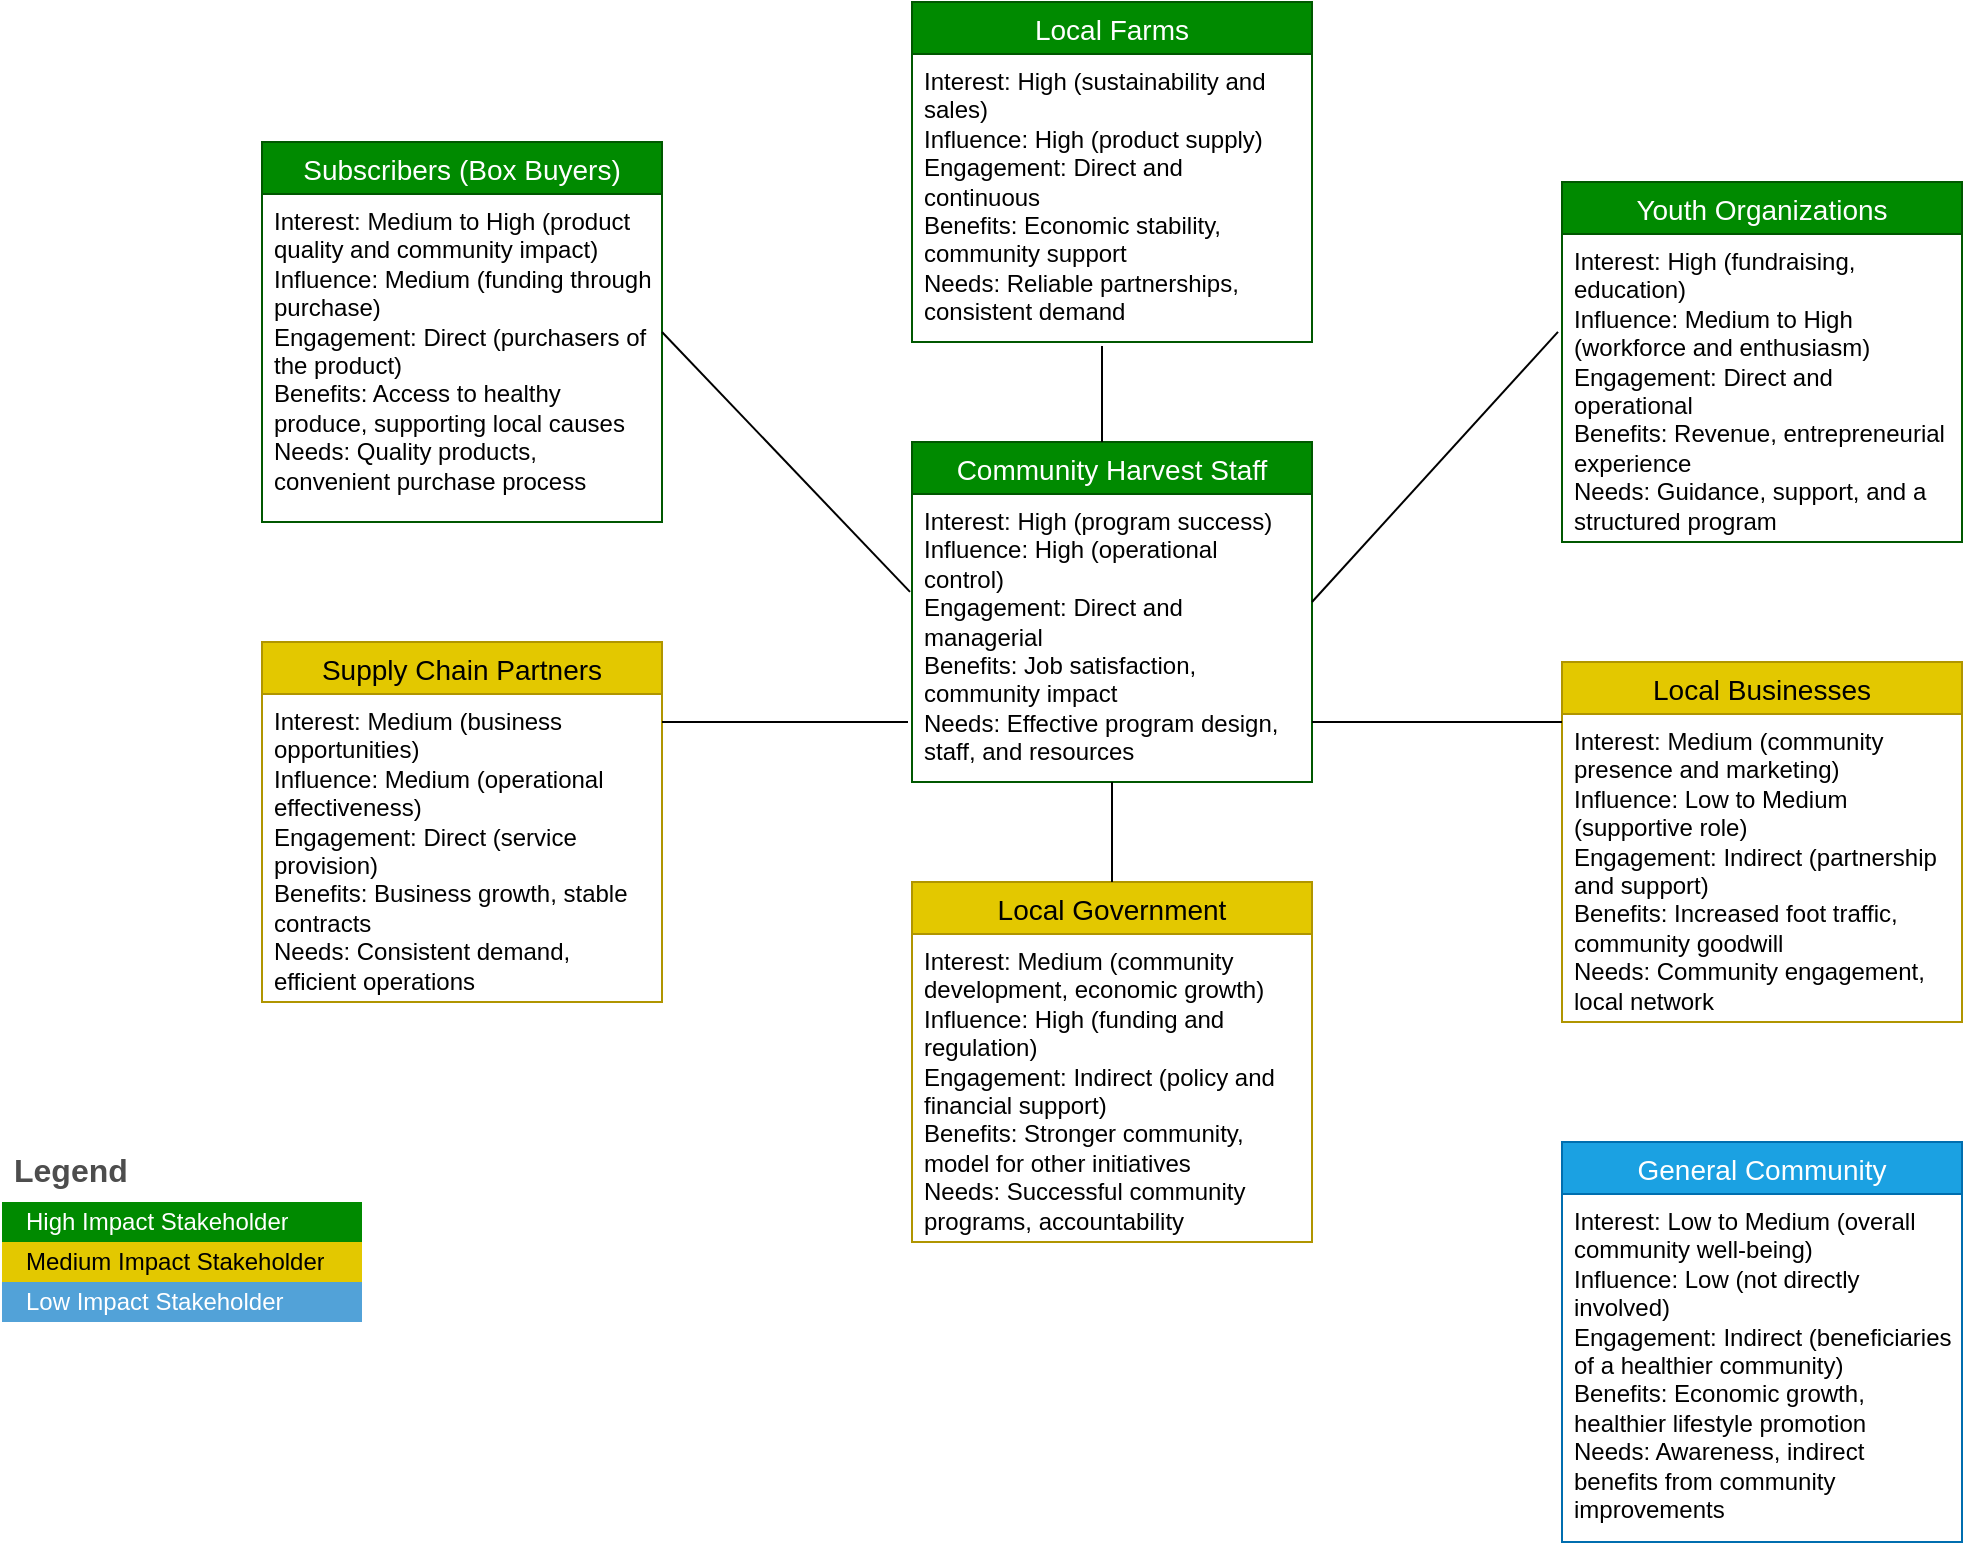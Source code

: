 <mxfile version="22.1.0" type="github">
  <diagram name="Page-1" id="6RKQ8QhR36Z80OGBRJqj">
    <mxGraphModel dx="1434" dy="782" grid="1" gridSize="10" guides="1" tooltips="1" connect="1" arrows="1" fold="1" page="1" pageScale="1" pageWidth="1169" pageHeight="827" math="0" shadow="0">
      <root>
        <mxCell id="0" />
        <mxCell id="1" parent="0" />
        <mxCell id="NoS7vFIJSqxGMSYtHHq9-10" value="Local Farms" style="swimlane;fontStyle=0;childLayout=stackLayout;horizontal=1;startSize=26;horizontalStack=0;resizeParent=1;resizeParentMax=0;resizeLast=0;collapsible=1;marginBottom=0;align=center;fontSize=14;fillColor=#008a00;fontColor=#ffffff;strokeColor=#005700;" vertex="1" parent="1">
          <mxGeometry x="485" y="40" width="200" height="170" as="geometry" />
        </mxCell>
        <mxCell id="NoS7vFIJSqxGMSYtHHq9-11" value="&lt;div&gt;Interest: High (sustainability and sales)&lt;/div&gt;&lt;div&gt;Influence: High (product supply)&lt;/div&gt;&lt;div&gt;Engagement: Direct and continuous&lt;/div&gt;&lt;div&gt;Benefits: Economic stability, community support&lt;/div&gt;&lt;div&gt;Needs: Reliable partnerships, consistent demand&lt;/div&gt;" style="text;strokeColor=none;fillColor=none;spacingLeft=4;spacingRight=4;overflow=hidden;rotatable=0;points=[[0,0.5],[1,0.5]];portConstraint=eastwest;fontSize=12;whiteSpace=wrap;html=1;" vertex="1" parent="NoS7vFIJSqxGMSYtHHq9-10">
          <mxGeometry y="26" width="200" height="144" as="geometry" />
        </mxCell>
        <mxCell id="NoS7vFIJSqxGMSYtHHq9-16" value="Youth Organizations" style="swimlane;fontStyle=0;childLayout=stackLayout;horizontal=1;startSize=26;horizontalStack=0;resizeParent=1;resizeParentMax=0;resizeLast=0;collapsible=1;marginBottom=0;align=center;fontSize=14;fillColor=#008a00;fontColor=#ffffff;strokeColor=#005700;" vertex="1" parent="1">
          <mxGeometry x="810" y="130" width="200" height="180" as="geometry" />
        </mxCell>
        <mxCell id="NoS7vFIJSqxGMSYtHHq9-17" value="&lt;div&gt;Interest: High (fundraising, education)&lt;/div&gt;&lt;div&gt;Influence: Medium to High (workforce and enthusiasm)&lt;/div&gt;&lt;div&gt;Engagement: Direct and operational&lt;/div&gt;&lt;div&gt;Benefits: Revenue, entrepreneurial experience&lt;/div&gt;&lt;div&gt;Needs: Guidance, support, and a structured program&lt;/div&gt;" style="text;strokeColor=none;fillColor=none;spacingLeft=4;spacingRight=4;overflow=hidden;rotatable=0;points=[[0,0.5],[1,0.5]];portConstraint=eastwest;fontSize=12;whiteSpace=wrap;html=1;" vertex="1" parent="NoS7vFIJSqxGMSYtHHq9-16">
          <mxGeometry y="26" width="200" height="154" as="geometry" />
        </mxCell>
        <mxCell id="NoS7vFIJSqxGMSYtHHq9-18" value="Subscribers (Box Buyers)" style="swimlane;fontStyle=0;childLayout=stackLayout;horizontal=1;startSize=26;horizontalStack=0;resizeParent=1;resizeParentMax=0;resizeLast=0;collapsible=1;marginBottom=0;align=center;fontSize=14;fillColor=#008a00;fontColor=#ffffff;strokeColor=#005700;" vertex="1" parent="1">
          <mxGeometry x="160" y="110" width="200" height="190" as="geometry" />
        </mxCell>
        <mxCell id="NoS7vFIJSqxGMSYtHHq9-19" value="&lt;div&gt;Interest: Medium to High (product quality and community impact)&lt;/div&gt;&lt;div&gt;Influence: Medium (funding through purchase)&lt;/div&gt;&lt;div&gt;Engagement: Direct (purchasers of the product)&lt;/div&gt;&lt;div&gt;Benefits: Access to healthy produce, supporting local causes&lt;/div&gt;&lt;div&gt;Needs: Quality products, convenient purchase process&lt;/div&gt;" style="text;strokeColor=none;fillColor=none;spacingLeft=4;spacingRight=4;overflow=hidden;rotatable=0;points=[[0,0.5],[1,0.5]];portConstraint=eastwest;fontSize=12;whiteSpace=wrap;html=1;" vertex="1" parent="NoS7vFIJSqxGMSYtHHq9-18">
          <mxGeometry y="26" width="200" height="164" as="geometry" />
        </mxCell>
        <mxCell id="NoS7vFIJSqxGMSYtHHq9-20" value="Community Harvest Staff" style="swimlane;fontStyle=0;childLayout=stackLayout;horizontal=1;startSize=26;horizontalStack=0;resizeParent=1;resizeParentMax=0;resizeLast=0;collapsible=1;marginBottom=0;align=center;fontSize=14;fillColor=#008a00;strokeColor=#005700;fontColor=#ffffff;" vertex="1" parent="1">
          <mxGeometry x="485" y="260" width="200" height="170" as="geometry" />
        </mxCell>
        <mxCell id="NoS7vFIJSqxGMSYtHHq9-21" value="&lt;div&gt;Interest: High (program success)&lt;/div&gt;&lt;div&gt;Influence: High (operational control)&lt;/div&gt;&lt;div&gt;Engagement: Direct and managerial&lt;/div&gt;&lt;div&gt;Benefits: Job satisfaction, community impact&lt;/div&gt;&lt;div&gt;Needs: Effective program design, staff, and resources&lt;/div&gt;" style="text;strokeColor=none;fillColor=none;spacingLeft=4;spacingRight=4;overflow=hidden;rotatable=0;points=[[0,0.5],[1,0.5]];portConstraint=eastwest;fontSize=12;whiteSpace=wrap;html=1;" vertex="1" parent="NoS7vFIJSqxGMSYtHHq9-20">
          <mxGeometry y="26" width="200" height="144" as="geometry" />
        </mxCell>
        <mxCell id="NoS7vFIJSqxGMSYtHHq9-22" value="Local Businesses" style="swimlane;fontStyle=0;childLayout=stackLayout;horizontal=1;startSize=26;horizontalStack=0;resizeParent=1;resizeParentMax=0;resizeLast=0;collapsible=1;marginBottom=0;align=center;fontSize=14;fillColor=#e3c800;fontColor=#000000;strokeColor=#B09500;" vertex="1" parent="1">
          <mxGeometry x="810" y="370" width="200" height="180" as="geometry" />
        </mxCell>
        <mxCell id="NoS7vFIJSqxGMSYtHHq9-23" value="&lt;div&gt;Interest: Medium (community presence and marketing)&lt;/div&gt;&lt;div&gt;Influence: Low to Medium (supportive role)&lt;/div&gt;&lt;div&gt;Engagement: Indirect (partnership and support)&lt;/div&gt;&lt;div&gt;Benefits: Increased foot traffic, community goodwill&lt;/div&gt;&lt;div&gt;Needs: Community engagement, local network&lt;/div&gt;" style="text;strokeColor=none;fillColor=none;spacingLeft=4;spacingRight=4;overflow=hidden;rotatable=0;points=[[0,0.5],[1,0.5]];portConstraint=eastwest;fontSize=12;whiteSpace=wrap;html=1;" vertex="1" parent="NoS7vFIJSqxGMSYtHHq9-22">
          <mxGeometry y="26" width="200" height="154" as="geometry" />
        </mxCell>
        <mxCell id="NoS7vFIJSqxGMSYtHHq9-24" value="General Community" style="swimlane;fontStyle=0;childLayout=stackLayout;horizontal=1;startSize=26;horizontalStack=0;resizeParent=1;resizeParentMax=0;resizeLast=0;collapsible=1;marginBottom=0;align=center;fontSize=14;fillColor=#1ba1e2;fontColor=#ffffff;strokeColor=#006EAF;" vertex="1" parent="1">
          <mxGeometry x="810" y="610" width="200" height="200" as="geometry" />
        </mxCell>
        <mxCell id="NoS7vFIJSqxGMSYtHHq9-25" value="&lt;div&gt;Interest: Low to Medium (overall community well-being)&lt;/div&gt;&lt;div&gt;Influence: Low (not directly involved)&lt;/div&gt;&lt;div&gt;Engagement: Indirect (beneficiaries of a healthier community)&lt;/div&gt;&lt;div&gt;Benefits: Economic growth, healthier lifestyle promotion&lt;/div&gt;&lt;div&gt;Needs: Awareness, indirect benefits from community improvements&lt;/div&gt;" style="text;strokeColor=none;fillColor=none;spacingLeft=4;spacingRight=4;overflow=hidden;rotatable=0;points=[[0,0.5],[1,0.5]];portConstraint=eastwest;fontSize=12;whiteSpace=wrap;html=1;" vertex="1" parent="NoS7vFIJSqxGMSYtHHq9-24">
          <mxGeometry y="26" width="200" height="174" as="geometry" />
        </mxCell>
        <mxCell id="NoS7vFIJSqxGMSYtHHq9-26" value="Local Government" style="swimlane;fontStyle=0;childLayout=stackLayout;horizontal=1;startSize=26;horizontalStack=0;resizeParent=1;resizeParentMax=0;resizeLast=0;collapsible=1;marginBottom=0;align=center;fontSize=14;fillColor=#e3c800;fontColor=#000000;strokeColor=#B09500;" vertex="1" parent="1">
          <mxGeometry x="485" y="480" width="200" height="180" as="geometry" />
        </mxCell>
        <mxCell id="NoS7vFIJSqxGMSYtHHq9-27" value="&lt;div&gt;Interest: Medium (community development, economic growth)&lt;/div&gt;&lt;div&gt;Influence: High (funding and regulation)&lt;/div&gt;&lt;div&gt;Engagement: Indirect (policy and financial support)&lt;/div&gt;&lt;div&gt;Benefits: Stronger community, model for other initiatives&lt;/div&gt;&lt;div&gt;Needs: Successful community programs, accountability&lt;/div&gt;" style="text;strokeColor=none;fillColor=none;spacingLeft=4;spacingRight=4;overflow=hidden;rotatable=0;points=[[0,0.5],[1,0.5]];portConstraint=eastwest;fontSize=12;whiteSpace=wrap;html=1;" vertex="1" parent="NoS7vFIJSqxGMSYtHHq9-26">
          <mxGeometry y="26" width="200" height="154" as="geometry" />
        </mxCell>
        <mxCell id="NoS7vFIJSqxGMSYtHHq9-28" value="Supply Chain Partners" style="swimlane;fontStyle=0;childLayout=stackLayout;horizontal=1;startSize=26;horizontalStack=0;resizeParent=1;resizeParentMax=0;resizeLast=0;collapsible=1;marginBottom=0;align=center;fontSize=14;fillColor=#e3c800;fontColor=#000000;strokeColor=#B09500;" vertex="1" parent="1">
          <mxGeometry x="160" y="360" width="200" height="180" as="geometry" />
        </mxCell>
        <mxCell id="NoS7vFIJSqxGMSYtHHq9-29" value="&lt;div&gt;Interest: Medium (business opportunities)&lt;/div&gt;&lt;div&gt;Influence: Medium (operational effectiveness)&lt;/div&gt;&lt;div&gt;Engagement: Direct (service provision)&lt;/div&gt;&lt;div&gt;Benefits: Business growth, stable contracts&lt;/div&gt;&lt;div&gt;Needs: Consistent demand, efficient operations&lt;/div&gt;" style="text;strokeColor=none;fillColor=none;spacingLeft=4;spacingRight=4;overflow=hidden;rotatable=0;points=[[0,0.5],[1,0.5]];portConstraint=eastwest;fontSize=12;whiteSpace=wrap;html=1;" vertex="1" parent="NoS7vFIJSqxGMSYtHHq9-28">
          <mxGeometry y="26" width="200" height="154" as="geometry" />
        </mxCell>
        <mxCell id="NoS7vFIJSqxGMSYtHHq9-30" value="Legend" style="shape=table;startSize=30;container=1;collapsible=0;childLayout=tableLayout;fontSize=16;align=left;verticalAlign=top;fillColor=none;strokeColor=none;fontColor=#4D4D4D;fontStyle=1;spacingLeft=6;spacing=0;resizable=0;" vertex="1" parent="1">
          <mxGeometry x="30" y="610" width="180" height="90" as="geometry" />
        </mxCell>
        <mxCell id="NoS7vFIJSqxGMSYtHHq9-31" value="" style="shape=tableRow;horizontal=0;startSize=0;swimlaneHead=0;swimlaneBody=0;strokeColor=#005700;top=0;left=0;bottom=0;right=0;collapsible=0;dropTarget=0;fillColor=#008a00;points=[[0,0.5],[1,0.5]];portConstraint=eastwest;fontSize=12;fontColor=#ffffff;" vertex="1" parent="NoS7vFIJSqxGMSYtHHq9-30">
          <mxGeometry y="30" width="180" height="20" as="geometry" />
        </mxCell>
        <mxCell id="NoS7vFIJSqxGMSYtHHq9-32" value="High Impact Stakeholder" style="shape=partialRectangle;html=1;whiteSpace=wrap;connectable=0;strokeColor=#005700;overflow=hidden;fillColor=#008a00;top=0;left=0;bottom=0;right=0;pointerEvents=1;fontSize=12;align=left;fontColor=#ffffff;spacingLeft=10;spacingRight=4;" vertex="1" parent="NoS7vFIJSqxGMSYtHHq9-31">
          <mxGeometry width="180" height="20" as="geometry">
            <mxRectangle width="180" height="20" as="alternateBounds" />
          </mxGeometry>
        </mxCell>
        <mxCell id="NoS7vFIJSqxGMSYtHHq9-33" value="" style="shape=tableRow;horizontal=0;startSize=0;swimlaneHead=0;swimlaneBody=0;strokeColor=#B09500;top=0;left=0;bottom=0;right=0;collapsible=0;dropTarget=0;fillColor=#e3c800;points=[[0,0.5],[1,0.5]];portConstraint=eastwest;fontSize=12;fontColor=#000000;" vertex="1" parent="NoS7vFIJSqxGMSYtHHq9-30">
          <mxGeometry y="50" width="180" height="20" as="geometry" />
        </mxCell>
        <mxCell id="NoS7vFIJSqxGMSYtHHq9-34" value="Medium Impact Stakeholder" style="shape=partialRectangle;html=1;whiteSpace=wrap;connectable=0;strokeColor=#B09500;overflow=hidden;fillColor=#e3c800;top=0;left=0;bottom=0;right=0;pointerEvents=1;fontSize=12;align=left;fontColor=#000000;spacingLeft=10;spacingRight=4;" vertex="1" parent="NoS7vFIJSqxGMSYtHHq9-33">
          <mxGeometry width="180" height="20" as="geometry">
            <mxRectangle width="180" height="20" as="alternateBounds" />
          </mxGeometry>
        </mxCell>
        <mxCell id="NoS7vFIJSqxGMSYtHHq9-35" value="" style="shape=tableRow;horizontal=0;startSize=0;swimlaneHead=0;swimlaneBody=0;strokeColor=#006EAF;top=0;left=0;bottom=0;right=0;collapsible=0;dropTarget=0;fillColor=#1ba1e2;points=[[0,0.5],[1,0.5]];portConstraint=eastwest;fontSize=12;fontColor=#ffffff;" vertex="1" parent="NoS7vFIJSqxGMSYtHHq9-30">
          <mxGeometry y="70" width="180" height="20" as="geometry" />
        </mxCell>
        <mxCell id="NoS7vFIJSqxGMSYtHHq9-36" value="Low Impact Stakeholder" style="shape=partialRectangle;html=1;whiteSpace=wrap;connectable=0;strokeColor=inherit;overflow=hidden;fillColor=#52a2d8;top=0;left=0;bottom=0;right=0;pointerEvents=1;fontSize=12;align=left;fontColor=#FFFFFF;gradientColor=none;spacingLeft=10;spacingRight=4;" vertex="1" parent="NoS7vFIJSqxGMSYtHHq9-35">
          <mxGeometry width="180" height="20" as="geometry">
            <mxRectangle width="180" height="20" as="alternateBounds" />
          </mxGeometry>
        </mxCell>
        <mxCell id="NoS7vFIJSqxGMSYtHHq9-44" value="" style="endArrow=none;html=1;rounded=0;entryX=0.475;entryY=1.014;entryDx=0;entryDy=0;entryPerimeter=0;" edge="1" parent="1" target="NoS7vFIJSqxGMSYtHHq9-11">
          <mxGeometry width="50" height="50" relative="1" as="geometry">
            <mxPoint x="580" y="260" as="sourcePoint" />
            <mxPoint x="620" y="220" as="targetPoint" />
          </mxGeometry>
        </mxCell>
        <mxCell id="NoS7vFIJSqxGMSYtHHq9-45" value="" style="endArrow=none;html=1;rounded=0;exitX=0.5;exitY=0;exitDx=0;exitDy=0;" edge="1" parent="1" source="NoS7vFIJSqxGMSYtHHq9-26">
          <mxGeometry width="50" height="50" relative="1" as="geometry">
            <mxPoint x="535" y="480" as="sourcePoint" />
            <mxPoint x="585" y="430" as="targetPoint" />
          </mxGeometry>
        </mxCell>
        <mxCell id="NoS7vFIJSqxGMSYtHHq9-46" value="" style="endArrow=none;html=1;rounded=0;exitX=1;exitY=0.5;exitDx=0;exitDy=0;entryX=-0.005;entryY=0.34;entryDx=0;entryDy=0;entryPerimeter=0;" edge="1" parent="1" source="NoS7vFIJSqxGMSYtHHq9-18" target="NoS7vFIJSqxGMSYtHHq9-21">
          <mxGeometry width="50" height="50" relative="1" as="geometry">
            <mxPoint x="570" y="470" as="sourcePoint" />
            <mxPoint x="620" y="420" as="targetPoint" />
          </mxGeometry>
        </mxCell>
        <mxCell id="NoS7vFIJSqxGMSYtHHq9-47" value="" style="endArrow=none;html=1;rounded=0;entryX=-0.01;entryY=0.792;entryDx=0;entryDy=0;entryPerimeter=0;" edge="1" parent="1" target="NoS7vFIJSqxGMSYtHHq9-21">
          <mxGeometry width="50" height="50" relative="1" as="geometry">
            <mxPoint x="360" y="400" as="sourcePoint" />
            <mxPoint x="410" y="350" as="targetPoint" />
          </mxGeometry>
        </mxCell>
        <mxCell id="NoS7vFIJSqxGMSYtHHq9-49" value="" style="endArrow=none;html=1;rounded=0;entryX=-0.01;entryY=0.318;entryDx=0;entryDy=0;entryPerimeter=0;" edge="1" parent="1" target="NoS7vFIJSqxGMSYtHHq9-17">
          <mxGeometry width="50" height="50" relative="1" as="geometry">
            <mxPoint x="685" y="340" as="sourcePoint" />
            <mxPoint x="735" y="290" as="targetPoint" />
          </mxGeometry>
        </mxCell>
        <mxCell id="NoS7vFIJSqxGMSYtHHq9-50" value="" style="endArrow=none;html=1;rounded=0;entryX=0;entryY=0.026;entryDx=0;entryDy=0;entryPerimeter=0;" edge="1" parent="1" target="NoS7vFIJSqxGMSYtHHq9-23">
          <mxGeometry width="50" height="50" relative="1" as="geometry">
            <mxPoint x="685" y="400" as="sourcePoint" />
            <mxPoint x="735" y="350" as="targetPoint" />
          </mxGeometry>
        </mxCell>
      </root>
    </mxGraphModel>
  </diagram>
</mxfile>
